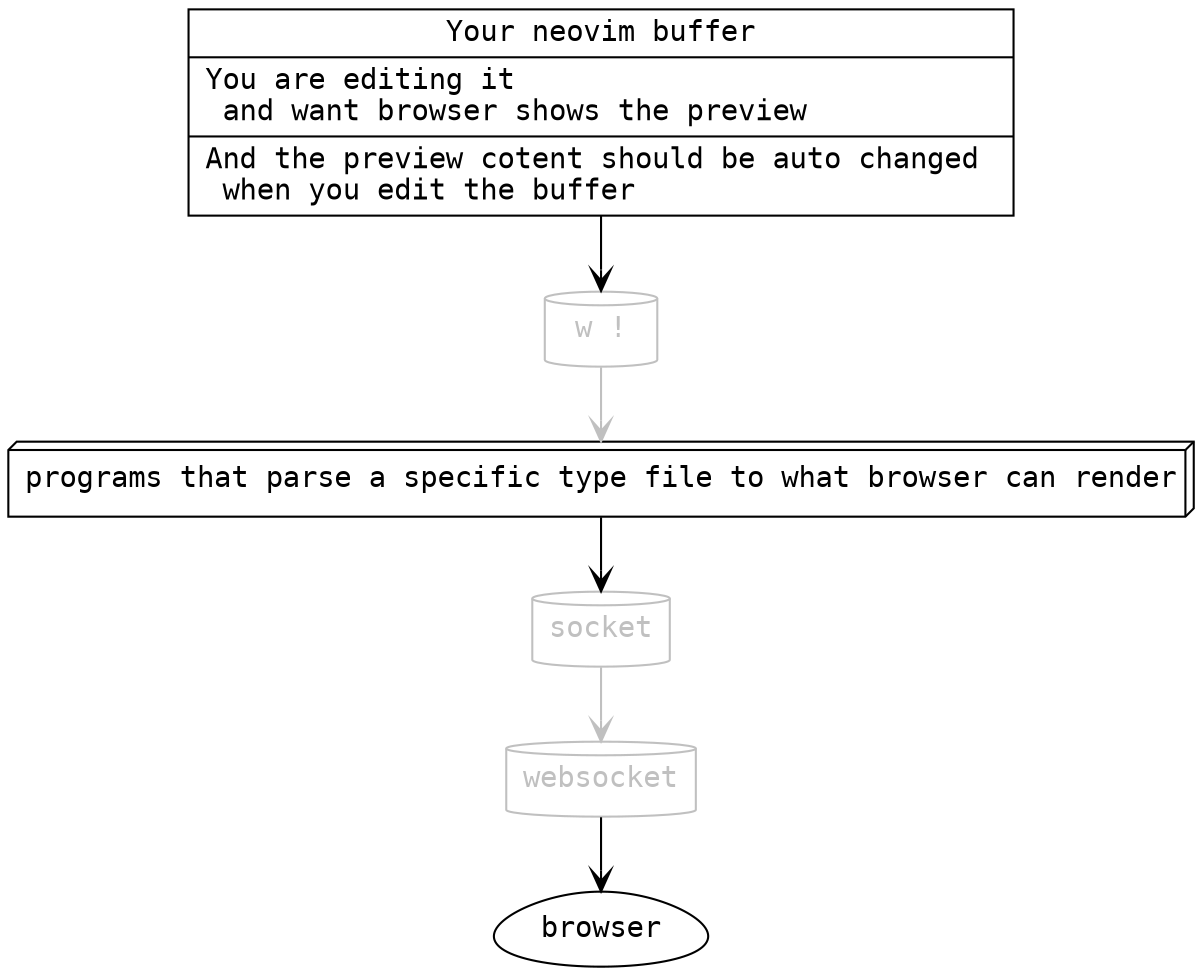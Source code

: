 digraph nvim2browser
{
	node [shape=record fontname="Source Code Pro,monospace"]
	edge [arrowhead=vee arrowtail=vee]

	nvim
	[
		label= "{Your neovim buffer|
		You are editing it\l and want browser shows the preview\l|
		And the preview cotent should be auto changed \l when you edit the buffer\l}",
		shape="record"
	]
	misc [label="programs that parse a specific type file to what browser can render", shape=box3d]
	browser [shape="egg"]
	socket [shape=cylinder color=gray fontcolor=gray]
	websocket [shape=cylinder color=gray fontcolor=gray]
	"w !" [shape=cylinder color=gray fontcolor=gray]

	nvim -> "w !"
	"w !" -> misc [color=gray fontcolor=gray]
	misc -> socket
	socket -> websocket [color=gray fontcolor=gray]
 	websocket -> browser
}
